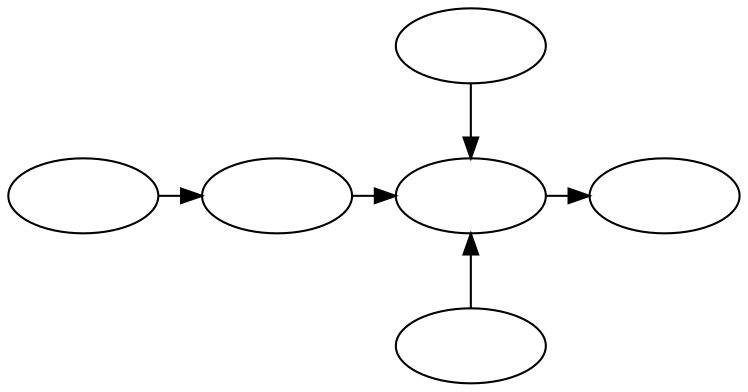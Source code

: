 digraph {
    graph [rankdir=LR, ranksep=.1];
    node  [style="state", width=1.0];

    subgraph {
        a -> b   [style=invis];
        b -> SUT [style=invis];
    }

    subgraph {
        model     -> suite     [label=" ", texlbl="\begin{tabular}{c}génération\\de tests\end{tabular}"];
        suite     -> extension [label=" ", texlbl="sélection"                                          ];
        extension -> reports   [label=" ", texlbl="exécution"                                          ];
    }

    subgraph {
        x -> y    [style=invis];
        y -> data [style=invis];
    }

    edge  [constraint=false];

    SUT  -> extension;
    data -> extension;

    model     [label=" ", texlbl="\tikzref{boxextom}modèle objet"                ];
    suite     [label=" ", texlbl="\begin{tabular}{c}suite de\\tests\end{tabular}"];
    SUT       [label=" ", texlbl="\tikzref{boxextsut}SUT"                        ];
    data      [label=" ", texlbl="données"                                       ];
    extension [label=" ", texlbl="atoum"                                         ];
    reports   [style="accepting", label=" ", texlbl="rapports"                   ];

    a [style=invis];
    b [style=invis];
    x [style=invis];
    y [style=invis];
}
